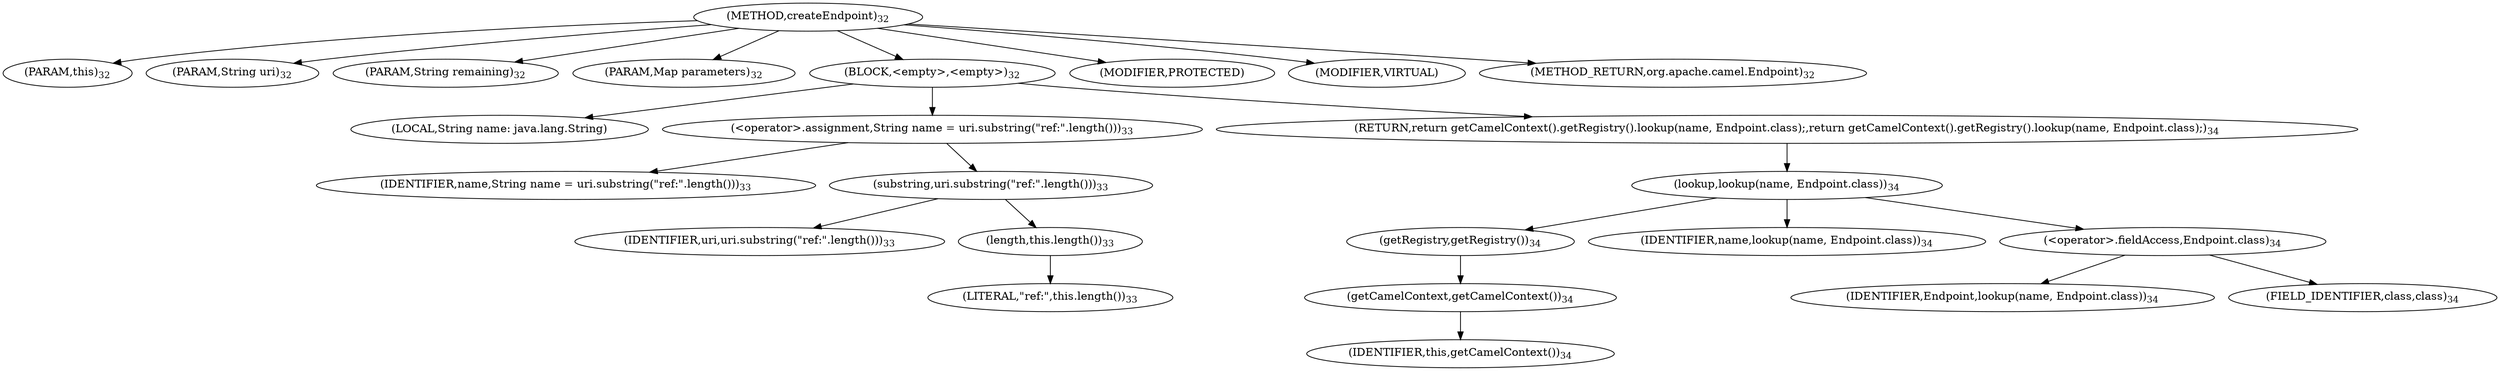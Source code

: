 digraph "createEndpoint" {  
"9" [label = <(METHOD,createEndpoint)<SUB>32</SUB>> ]
"4" [label = <(PARAM,this)<SUB>32</SUB>> ]
"10" [label = <(PARAM,String uri)<SUB>32</SUB>> ]
"11" [label = <(PARAM,String remaining)<SUB>32</SUB>> ]
"12" [label = <(PARAM,Map parameters)<SUB>32</SUB>> ]
"13" [label = <(BLOCK,&lt;empty&gt;,&lt;empty&gt;)<SUB>32</SUB>> ]
"14" [label = <(LOCAL,String name: java.lang.String)> ]
"15" [label = <(&lt;operator&gt;.assignment,String name = uri.substring(&quot;ref:&quot;.length()))<SUB>33</SUB>> ]
"16" [label = <(IDENTIFIER,name,String name = uri.substring(&quot;ref:&quot;.length()))<SUB>33</SUB>> ]
"17" [label = <(substring,uri.substring(&quot;ref:&quot;.length()))<SUB>33</SUB>> ]
"18" [label = <(IDENTIFIER,uri,uri.substring(&quot;ref:&quot;.length()))<SUB>33</SUB>> ]
"19" [label = <(length,this.length())<SUB>33</SUB>> ]
"20" [label = <(LITERAL,&quot;ref:&quot;,this.length())<SUB>33</SUB>> ]
"21" [label = <(RETURN,return getCamelContext().getRegistry().lookup(name, Endpoint.class);,return getCamelContext().getRegistry().lookup(name, Endpoint.class);)<SUB>34</SUB>> ]
"22" [label = <(lookup,lookup(name, Endpoint.class))<SUB>34</SUB>> ]
"23" [label = <(getRegistry,getRegistry())<SUB>34</SUB>> ]
"24" [label = <(getCamelContext,getCamelContext())<SUB>34</SUB>> ]
"3" [label = <(IDENTIFIER,this,getCamelContext())<SUB>34</SUB>> ]
"25" [label = <(IDENTIFIER,name,lookup(name, Endpoint.class))<SUB>34</SUB>> ]
"26" [label = <(&lt;operator&gt;.fieldAccess,Endpoint.class)<SUB>34</SUB>> ]
"27" [label = <(IDENTIFIER,Endpoint,lookup(name, Endpoint.class))<SUB>34</SUB>> ]
"28" [label = <(FIELD_IDENTIFIER,class,class)<SUB>34</SUB>> ]
"29" [label = <(MODIFIER,PROTECTED)> ]
"30" [label = <(MODIFIER,VIRTUAL)> ]
"31" [label = <(METHOD_RETURN,org.apache.camel.Endpoint)<SUB>32</SUB>> ]
  "9" -> "4" 
  "9" -> "10" 
  "9" -> "11" 
  "9" -> "12" 
  "9" -> "13" 
  "9" -> "29" 
  "9" -> "30" 
  "9" -> "31" 
  "13" -> "14" 
  "13" -> "15" 
  "13" -> "21" 
  "15" -> "16" 
  "15" -> "17" 
  "17" -> "18" 
  "17" -> "19" 
  "19" -> "20" 
  "21" -> "22" 
  "22" -> "23" 
  "22" -> "25" 
  "22" -> "26" 
  "23" -> "24" 
  "24" -> "3" 
  "26" -> "27" 
  "26" -> "28" 
}
